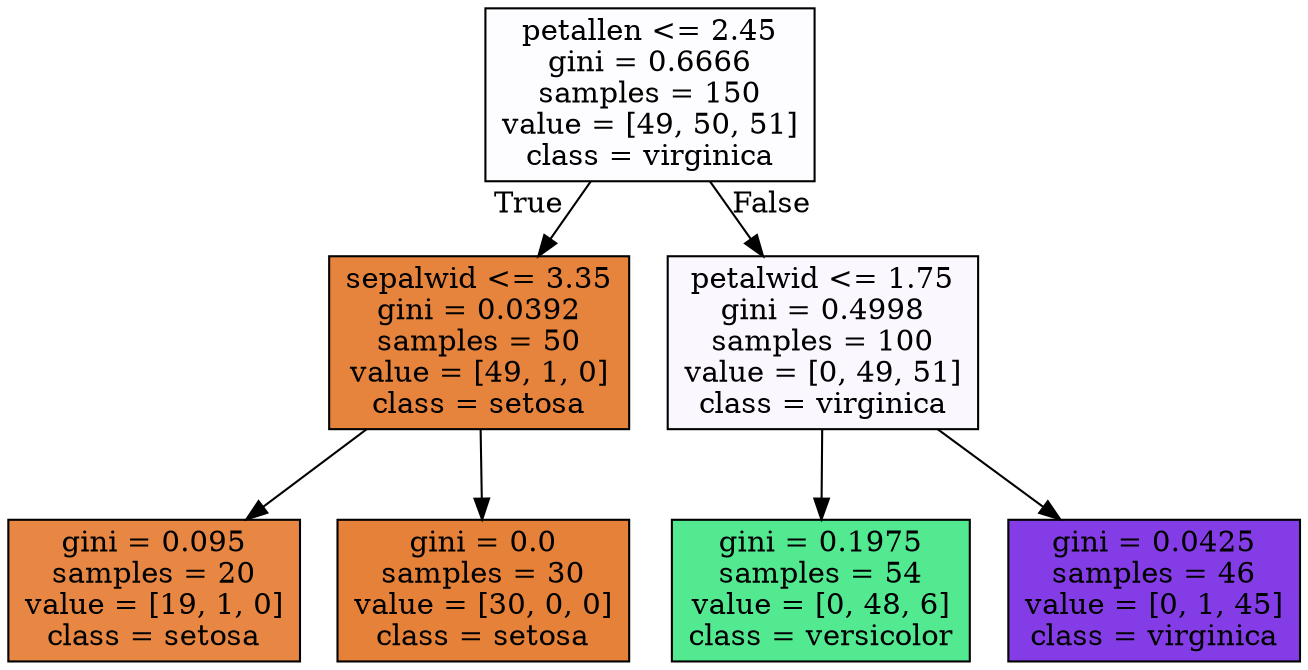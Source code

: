 digraph Tree {
node [shape=box, style="filled", color="black"] ;
graph [ranksep=equally, splines=polyline] ;
0 [label="petallen <= 2.45\ngini = 0.6666\nsamples = 150\nvalue = [49, 50, 51]\nclass = virginica", fillcolor="#8139e503"] ;
1 [label="sepalwid <= 3.35\ngini = 0.0392\nsamples = 50\nvalue = [49, 1, 0]\nclass = setosa", fillcolor="#e58139fa"] ;
0 -> 1 [labeldistance=2.5, labelangle=45, headlabel="True"] ;
2 [label="gini = 0.095\nsamples = 20\nvalue = [19, 1, 0]\nclass = setosa", fillcolor="#e58139f2"] ;
1 -> 2 ;
3 [label="gini = 0.0\nsamples = 30\nvalue = [30, 0, 0]\nclass = setosa", fillcolor="#e58139ff"] ;
1 -> 3 ;
4 [label="petalwid <= 1.75\ngini = 0.4998\nsamples = 100\nvalue = [0, 49, 51]\nclass = virginica", fillcolor="#8139e50a"] ;
0 -> 4 [labeldistance=2.5, labelangle=-45, headlabel="False"] ;
5 [label="gini = 0.1975\nsamples = 54\nvalue = [0, 48, 6]\nclass = versicolor", fillcolor="#39e581df"] ;
4 -> 5 ;
6 [label="gini = 0.0425\nsamples = 46\nvalue = [0, 1, 45]\nclass = virginica", fillcolor="#8139e5f9"] ;
4 -> 6 ;
{rank=same ; 0} ;
{rank=same ; 1; 4} ;
{rank=same ; 2; 3; 5; 6} ;
}